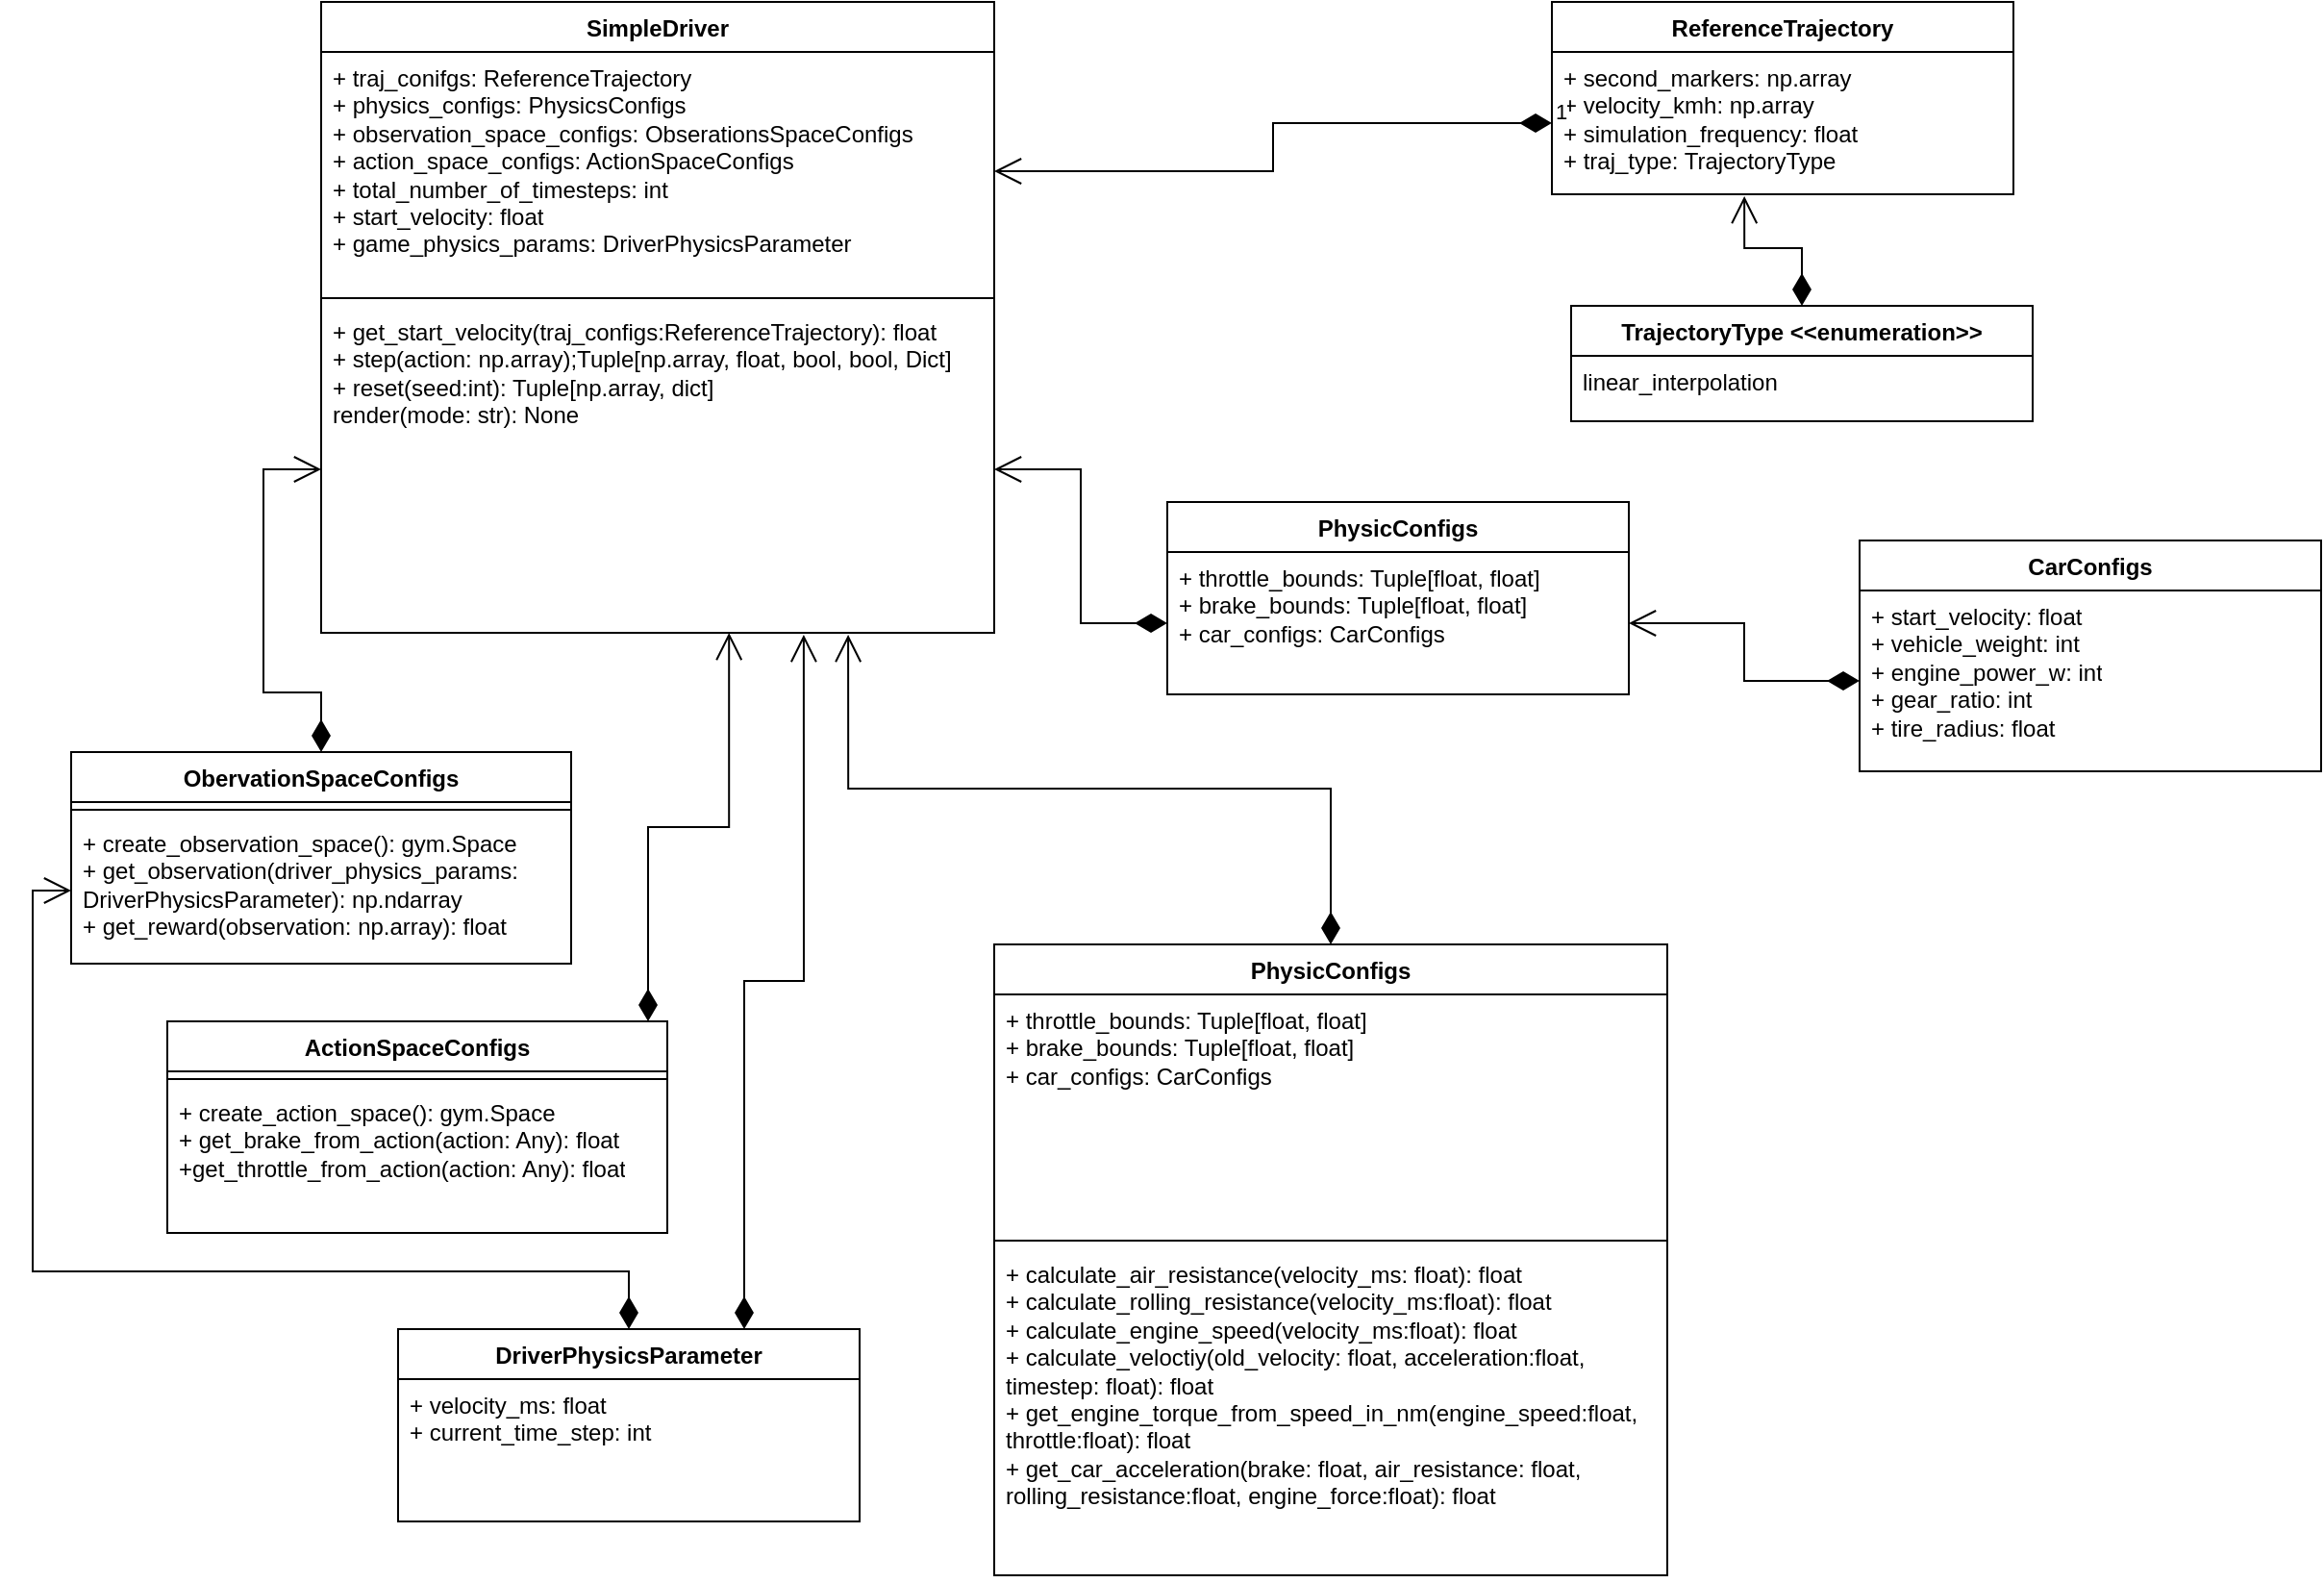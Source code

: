 <mxfile version="22.0.3" type="device">
  <diagram name="Seite-1" id="EcpdnIITcnVmuNqDHb0g">
    <mxGraphModel dx="2074" dy="1214" grid="1" gridSize="10" guides="1" tooltips="1" connect="1" arrows="1" fold="1" page="1" pageScale="1" pageWidth="850" pageHeight="1100" math="0" shadow="0">
      <root>
        <mxCell id="0" />
        <mxCell id="1" parent="0" />
        <mxCell id="PfI87znU4y4RIc2al8QE-1" value="SimpleDriver" style="swimlane;fontStyle=1;align=center;verticalAlign=top;childLayout=stackLayout;horizontal=1;startSize=26;horizontalStack=0;resizeParent=1;resizeParentMax=0;resizeLast=0;collapsible=1;marginBottom=0;whiteSpace=wrap;html=1;" vertex="1" parent="1">
          <mxGeometry x="180" y="90" width="350" height="328" as="geometry" />
        </mxCell>
        <mxCell id="PfI87znU4y4RIc2al8QE-2" value="+ traj_conifgs: ReferenceTrajectory&lt;br&gt;+ physics_configs: PhysicsConfigs&lt;br&gt;+ observation_space_configs: ObserationsSpaceConfigs&lt;br&gt;+ action_space_configs: ActionSpaceConfigs&lt;br&gt;+ total_number_of_timesteps: int&lt;br&gt;+ start_velocity: float&lt;br&gt;+ game_physics_params: DriverPhysicsParameter" style="text;strokeColor=none;fillColor=none;align=left;verticalAlign=top;spacingLeft=4;spacingRight=4;overflow=hidden;rotatable=0;points=[[0,0.5],[1,0.5]];portConstraint=eastwest;whiteSpace=wrap;html=1;" vertex="1" parent="PfI87znU4y4RIc2al8QE-1">
          <mxGeometry y="26" width="350" height="124" as="geometry" />
        </mxCell>
        <mxCell id="PfI87znU4y4RIc2al8QE-3" value="" style="line;strokeWidth=1;fillColor=none;align=left;verticalAlign=middle;spacingTop=-1;spacingLeft=3;spacingRight=3;rotatable=0;labelPosition=right;points=[];portConstraint=eastwest;strokeColor=inherit;" vertex="1" parent="PfI87znU4y4RIc2al8QE-1">
          <mxGeometry y="150" width="350" height="8" as="geometry" />
        </mxCell>
        <mxCell id="PfI87znU4y4RIc2al8QE-4" value="+ get_start_velocity(traj_configs:ReferenceTrajectory): float&lt;br&gt;+ step(action: np.array);Tuple[np.array, float, bool, bool, Dict]&lt;br&gt;+ reset(seed:int): Tuple[np.array, dict]&lt;br&gt;render(mode: str): None" style="text;strokeColor=none;fillColor=none;align=left;verticalAlign=top;spacingLeft=4;spacingRight=4;overflow=hidden;rotatable=0;points=[[0,0.5],[1,0.5]];portConstraint=eastwest;whiteSpace=wrap;html=1;" vertex="1" parent="PfI87znU4y4RIc2al8QE-1">
          <mxGeometry y="158" width="350" height="170" as="geometry" />
        </mxCell>
        <mxCell id="PfI87znU4y4RIc2al8QE-5" value="ReferenceTrajectory" style="swimlane;fontStyle=1;align=center;verticalAlign=top;childLayout=stackLayout;horizontal=1;startSize=26;horizontalStack=0;resizeParent=1;resizeParentMax=0;resizeLast=0;collapsible=1;marginBottom=0;whiteSpace=wrap;html=1;" vertex="1" parent="1">
          <mxGeometry x="820" y="90" width="240" height="100" as="geometry" />
        </mxCell>
        <mxCell id="PfI87znU4y4RIc2al8QE-6" value="+ second_markers: np.array&lt;br&gt;+ velocity_kmh: np.array&lt;br&gt;+ simulation_frequency: float&lt;br&gt;+ traj_type: TrajectoryType" style="text;strokeColor=none;fillColor=none;align=left;verticalAlign=top;spacingLeft=4;spacingRight=4;overflow=hidden;rotatable=0;points=[[0,0.5],[1,0.5]];portConstraint=eastwest;whiteSpace=wrap;html=1;" vertex="1" parent="PfI87znU4y4RIc2al8QE-5">
          <mxGeometry y="26" width="240" height="74" as="geometry" />
        </mxCell>
        <mxCell id="PfI87znU4y4RIc2al8QE-9" value="TrajectoryType &amp;lt;&amp;lt;enumeration&amp;gt;&amp;gt;" style="swimlane;fontStyle=1;align=center;verticalAlign=top;childLayout=stackLayout;horizontal=1;startSize=26;horizontalStack=0;resizeParent=1;resizeParentMax=0;resizeLast=0;collapsible=1;marginBottom=0;whiteSpace=wrap;html=1;" vertex="1" parent="1">
          <mxGeometry x="830" y="248" width="240" height="60" as="geometry" />
        </mxCell>
        <mxCell id="PfI87znU4y4RIc2al8QE-10" value="linear_interpolation" style="text;strokeColor=none;fillColor=none;align=left;verticalAlign=top;spacingLeft=4;spacingRight=4;overflow=hidden;rotatable=0;points=[[0,0.5],[1,0.5]];portConstraint=eastwest;whiteSpace=wrap;html=1;" vertex="1" parent="PfI87znU4y4RIc2al8QE-9">
          <mxGeometry y="26" width="240" height="34" as="geometry" />
        </mxCell>
        <mxCell id="PfI87znU4y4RIc2al8QE-11" value="PhysicConfigs" style="swimlane;fontStyle=1;align=center;verticalAlign=top;childLayout=stackLayout;horizontal=1;startSize=26;horizontalStack=0;resizeParent=1;resizeParentMax=0;resizeLast=0;collapsible=1;marginBottom=0;whiteSpace=wrap;html=1;" vertex="1" parent="1">
          <mxGeometry x="620" y="350" width="240" height="100" as="geometry" />
        </mxCell>
        <mxCell id="PfI87znU4y4RIc2al8QE-12" value="+ throttle_bounds: Tuple[float, float]&lt;br&gt;+ brake_bounds: Tuple[float, float]&lt;br&gt;+ car_configs: CarConfigs" style="text;strokeColor=none;fillColor=none;align=left;verticalAlign=top;spacingLeft=4;spacingRight=4;overflow=hidden;rotatable=0;points=[[0,0.5],[1,0.5]];portConstraint=eastwest;whiteSpace=wrap;html=1;" vertex="1" parent="PfI87znU4y4RIc2al8QE-11">
          <mxGeometry y="26" width="240" height="74" as="geometry" />
        </mxCell>
        <mxCell id="PfI87znU4y4RIc2al8QE-13" value="CarConfigs" style="swimlane;fontStyle=1;align=center;verticalAlign=top;childLayout=stackLayout;horizontal=1;startSize=26;horizontalStack=0;resizeParent=1;resizeParentMax=0;resizeLast=0;collapsible=1;marginBottom=0;whiteSpace=wrap;html=1;" vertex="1" parent="1">
          <mxGeometry x="980" y="370" width="240" height="120" as="geometry" />
        </mxCell>
        <mxCell id="PfI87znU4y4RIc2al8QE-14" value="+ start_velocity: float&lt;br&gt;+ vehicle_weight: int&lt;br&gt;+ engine_power_w: int&lt;br&gt;+ gear_ratio: int&lt;br&gt;+ tire_radius: float" style="text;strokeColor=none;fillColor=none;align=left;verticalAlign=top;spacingLeft=4;spacingRight=4;overflow=hidden;rotatable=0;points=[[0,0.5],[1,0.5]];portConstraint=eastwest;whiteSpace=wrap;html=1;" vertex="1" parent="PfI87znU4y4RIc2al8QE-13">
          <mxGeometry y="26" width="240" height="94" as="geometry" />
        </mxCell>
        <mxCell id="PfI87znU4y4RIc2al8QE-15" value="PhysicConfigs" style="swimlane;fontStyle=1;align=center;verticalAlign=top;childLayout=stackLayout;horizontal=1;startSize=26;horizontalStack=0;resizeParent=1;resizeParentMax=0;resizeLast=0;collapsible=1;marginBottom=0;whiteSpace=wrap;html=1;" vertex="1" parent="1">
          <mxGeometry x="530" y="580" width="350" height="328" as="geometry" />
        </mxCell>
        <mxCell id="PfI87znU4y4RIc2al8QE-16" value="+ throttle_bounds: Tuple[float, float]&lt;br style=&quot;border-color: var(--border-color);&quot;&gt;+ brake_bounds: Tuple[float, float]&lt;br style=&quot;border-color: var(--border-color);&quot;&gt;+ car_configs: CarConfigs" style="text;strokeColor=none;fillColor=none;align=left;verticalAlign=top;spacingLeft=4;spacingRight=4;overflow=hidden;rotatable=0;points=[[0,0.5],[1,0.5]];portConstraint=eastwest;whiteSpace=wrap;html=1;" vertex="1" parent="PfI87znU4y4RIc2al8QE-15">
          <mxGeometry y="26" width="350" height="124" as="geometry" />
        </mxCell>
        <mxCell id="PfI87znU4y4RIc2al8QE-17" value="" style="line;strokeWidth=1;fillColor=none;align=left;verticalAlign=middle;spacingTop=-1;spacingLeft=3;spacingRight=3;rotatable=0;labelPosition=right;points=[];portConstraint=eastwest;strokeColor=inherit;" vertex="1" parent="PfI87znU4y4RIc2al8QE-15">
          <mxGeometry y="150" width="350" height="8" as="geometry" />
        </mxCell>
        <mxCell id="PfI87znU4y4RIc2al8QE-18" value="+ calculate_air_resistance(velocity_ms: float): float&lt;br&gt;+ calculate_rolling_resistance(velocity_ms:float): float&lt;br&gt;+ calculate_engine_speed(velocity_ms:float): float&lt;br&gt;+ calculate_veloctiy(old_velocity: float, acceleration:float, timestep: float): float&lt;br&gt;+ get_engine_torque_from_speed_in_nm(engine_speed:float, throttle:float): float&lt;br&gt;+ get_car_acceleration(brake: float, air_resistance: float, rolling_resistance:float, engine_force:float): float" style="text;strokeColor=none;fillColor=none;align=left;verticalAlign=top;spacingLeft=4;spacingRight=4;overflow=hidden;rotatable=0;points=[[0,0.5],[1,0.5]];portConstraint=eastwest;whiteSpace=wrap;html=1;" vertex="1" parent="PfI87znU4y4RIc2al8QE-15">
          <mxGeometry y="158" width="350" height="170" as="geometry" />
        </mxCell>
        <mxCell id="PfI87znU4y4RIc2al8QE-30" style="edgeStyle=orthogonalEdgeStyle;rounded=0;orthogonalLoop=1;jettySize=auto;html=1;entryX=0;entryY=0.5;entryDx=0;entryDy=0;endArrow=open;align=left;verticalAlign=bottom;endSize=12;startArrow=diamondThin;startSize=14;startFill=1;" edge="1" parent="1" source="PfI87znU4y4RIc2al8QE-19" target="PfI87znU4y4RIc2al8QE-4">
          <mxGeometry relative="1" as="geometry" />
        </mxCell>
        <mxCell id="PfI87znU4y4RIc2al8QE-19" value="ObervationSpaceConfigs" style="swimlane;fontStyle=1;align=center;verticalAlign=top;childLayout=stackLayout;horizontal=1;startSize=26;horizontalStack=0;resizeParent=1;resizeParentMax=0;resizeLast=0;collapsible=1;marginBottom=0;whiteSpace=wrap;html=1;" vertex="1" parent="1">
          <mxGeometry x="50" y="480" width="260" height="110" as="geometry" />
        </mxCell>
        <mxCell id="PfI87znU4y4RIc2al8QE-21" value="" style="line;strokeWidth=1;fillColor=none;align=left;verticalAlign=middle;spacingTop=-1;spacingLeft=3;spacingRight=3;rotatable=0;labelPosition=right;points=[];portConstraint=eastwest;strokeColor=inherit;" vertex="1" parent="PfI87znU4y4RIc2al8QE-19">
          <mxGeometry y="26" width="260" height="8" as="geometry" />
        </mxCell>
        <mxCell id="PfI87znU4y4RIc2al8QE-22" value="+ create_observation_space(): gym.Space&lt;br&gt;+ get_observation(driver_physics_params: DriverPhysicsParameter): np.ndarray&lt;br&gt;+ get_reward(observation: np.array): float" style="text;strokeColor=none;fillColor=none;align=left;verticalAlign=top;spacingLeft=4;spacingRight=4;overflow=hidden;rotatable=0;points=[[0,0.5],[1,0.5]];portConstraint=eastwest;whiteSpace=wrap;html=1;" vertex="1" parent="PfI87znU4y4RIc2al8QE-19">
          <mxGeometry y="34" width="260" height="76" as="geometry" />
        </mxCell>
        <mxCell id="PfI87znU4y4RIc2al8QE-23" value="ActionSpaceConfigs" style="swimlane;fontStyle=1;align=center;verticalAlign=top;childLayout=stackLayout;horizontal=1;startSize=26;horizontalStack=0;resizeParent=1;resizeParentMax=0;resizeLast=0;collapsible=1;marginBottom=0;whiteSpace=wrap;html=1;" vertex="1" parent="1">
          <mxGeometry x="100" y="620" width="260" height="110" as="geometry" />
        </mxCell>
        <mxCell id="PfI87znU4y4RIc2al8QE-24" value="" style="line;strokeWidth=1;fillColor=none;align=left;verticalAlign=middle;spacingTop=-1;spacingLeft=3;spacingRight=3;rotatable=0;labelPosition=right;points=[];portConstraint=eastwest;strokeColor=inherit;" vertex="1" parent="PfI87znU4y4RIc2al8QE-23">
          <mxGeometry y="26" width="260" height="8" as="geometry" />
        </mxCell>
        <mxCell id="PfI87znU4y4RIc2al8QE-25" value="+ create_action_space(): gym.Space&lt;br&gt;+ get_brake_from_action(action: Any): float&lt;br&gt;+get_throttle_from_action(action: Any): float" style="text;strokeColor=none;fillColor=none;align=left;verticalAlign=top;spacingLeft=4;spacingRight=4;overflow=hidden;rotatable=0;points=[[0,0.5],[1,0.5]];portConstraint=eastwest;whiteSpace=wrap;html=1;" vertex="1" parent="PfI87znU4y4RIc2al8QE-23">
          <mxGeometry y="34" width="260" height="76" as="geometry" />
        </mxCell>
        <mxCell id="PfI87znU4y4RIc2al8QE-26" value="1" style="endArrow=open;html=1;endSize=12;startArrow=diamondThin;startSize=14;startFill=1;edgeStyle=orthogonalEdgeStyle;align=left;verticalAlign=bottom;rounded=0;" edge="1" parent="1" source="PfI87znU4y4RIc2al8QE-6" target="PfI87znU4y4RIc2al8QE-2">
          <mxGeometry x="-1" y="3" relative="1" as="geometry">
            <mxPoint x="620" y="110" as="sourcePoint" />
            <mxPoint x="780" y="110" as="targetPoint" />
          </mxGeometry>
        </mxCell>
        <mxCell id="PfI87znU4y4RIc2al8QE-27" style="edgeStyle=orthogonalEdgeStyle;rounded=0;orthogonalLoop=1;jettySize=auto;html=1;entryX=0.417;entryY=1.014;entryDx=0;entryDy=0;entryPerimeter=0;endArrow=open;align=left;verticalAlign=bottom;endSize=12;startArrow=diamondThin;startSize=14;startFill=1;" edge="1" parent="1" source="PfI87znU4y4RIc2al8QE-9" target="PfI87znU4y4RIc2al8QE-6">
          <mxGeometry relative="1" as="geometry" />
        </mxCell>
        <mxCell id="PfI87znU4y4RIc2al8QE-28" style="edgeStyle=orthogonalEdgeStyle;rounded=0;orthogonalLoop=1;jettySize=auto;html=1;endArrow=open;align=left;verticalAlign=bottom;endSize=12;startArrow=diamondThin;startSize=14;startFill=1;" edge="1" parent="1" source="PfI87znU4y4RIc2al8QE-14" target="PfI87znU4y4RIc2al8QE-12">
          <mxGeometry relative="1" as="geometry" />
        </mxCell>
        <mxCell id="PfI87znU4y4RIc2al8QE-29" style="edgeStyle=orthogonalEdgeStyle;rounded=0;orthogonalLoop=1;jettySize=auto;html=1;endArrow=open;align=left;verticalAlign=bottom;endSize=12;startArrow=diamondThin;startSize=14;startFill=1;" edge="1" parent="1" source="PfI87znU4y4RIc2al8QE-12" target="PfI87znU4y4RIc2al8QE-4">
          <mxGeometry relative="1" as="geometry" />
        </mxCell>
        <mxCell id="PfI87znU4y4RIc2al8QE-31" style="edgeStyle=orthogonalEdgeStyle;rounded=0;orthogonalLoop=1;jettySize=auto;html=1;entryX=0.606;entryY=1;entryDx=0;entryDy=0;entryPerimeter=0;endArrow=open;align=left;verticalAlign=bottom;endSize=12;startArrow=diamondThin;startSize=14;startFill=1;" edge="1" parent="1" source="PfI87znU4y4RIc2al8QE-23" target="PfI87znU4y4RIc2al8QE-4">
          <mxGeometry relative="1" as="geometry">
            <Array as="points">
              <mxPoint x="350" y="519" />
              <mxPoint x="392" y="519" />
            </Array>
          </mxGeometry>
        </mxCell>
        <mxCell id="PfI87znU4y4RIc2al8QE-32" style="edgeStyle=orthogonalEdgeStyle;rounded=0;orthogonalLoop=1;jettySize=auto;html=1;entryX=0.783;entryY=1.006;entryDx=0;entryDy=0;entryPerimeter=0;endArrow=open;align=left;verticalAlign=bottom;endSize=12;startArrow=diamondThin;startSize=14;startFill=1;" edge="1" parent="1" source="PfI87znU4y4RIc2al8QE-15" target="PfI87znU4y4RIc2al8QE-4">
          <mxGeometry relative="1" as="geometry" />
        </mxCell>
        <mxCell id="PfI87znU4y4RIc2al8QE-36" style="edgeStyle=orthogonalEdgeStyle;rounded=0;orthogonalLoop=1;jettySize=auto;html=1;exitX=0.5;exitY=0;exitDx=0;exitDy=0;entryX=0;entryY=0.5;entryDx=0;entryDy=0;endArrow=open;align=left;verticalAlign=bottom;endSize=12;startArrow=diamondThin;startSize=14;startFill=1;" edge="1" parent="1" source="PfI87znU4y4RIc2al8QE-34" target="PfI87znU4y4RIc2al8QE-22">
          <mxGeometry relative="1" as="geometry">
            <Array as="points">
              <mxPoint x="340" y="750" />
              <mxPoint x="30" y="750" />
              <mxPoint x="30" y="552" />
            </Array>
          </mxGeometry>
        </mxCell>
        <mxCell id="PfI87znU4y4RIc2al8QE-34" value="DriverPhysicsParameter" style="swimlane;fontStyle=1;align=center;verticalAlign=top;childLayout=stackLayout;horizontal=1;startSize=26;horizontalStack=0;resizeParent=1;resizeParentMax=0;resizeLast=0;collapsible=1;marginBottom=0;whiteSpace=wrap;html=1;" vertex="1" parent="1">
          <mxGeometry x="220" y="780" width="240" height="100" as="geometry" />
        </mxCell>
        <mxCell id="PfI87znU4y4RIc2al8QE-35" value="+ velocity_ms: float&lt;br&gt;+ current_time_step: int" style="text;strokeColor=none;fillColor=none;align=left;verticalAlign=top;spacingLeft=4;spacingRight=4;overflow=hidden;rotatable=0;points=[[0,0.5],[1,0.5]];portConstraint=eastwest;whiteSpace=wrap;html=1;" vertex="1" parent="PfI87znU4y4RIc2al8QE-34">
          <mxGeometry y="26" width="240" height="74" as="geometry" />
        </mxCell>
        <mxCell id="PfI87znU4y4RIc2al8QE-37" style="edgeStyle=orthogonalEdgeStyle;rounded=0;orthogonalLoop=1;jettySize=auto;html=1;exitX=0.75;exitY=0;exitDx=0;exitDy=0;entryX=0.717;entryY=1.006;entryDx=0;entryDy=0;entryPerimeter=0;endArrow=open;align=left;verticalAlign=bottom;endSize=12;startArrow=diamondThin;startSize=14;startFill=1;" edge="1" parent="1" source="PfI87znU4y4RIc2al8QE-34" target="PfI87znU4y4RIc2al8QE-4">
          <mxGeometry relative="1" as="geometry" />
        </mxCell>
      </root>
    </mxGraphModel>
  </diagram>
</mxfile>
